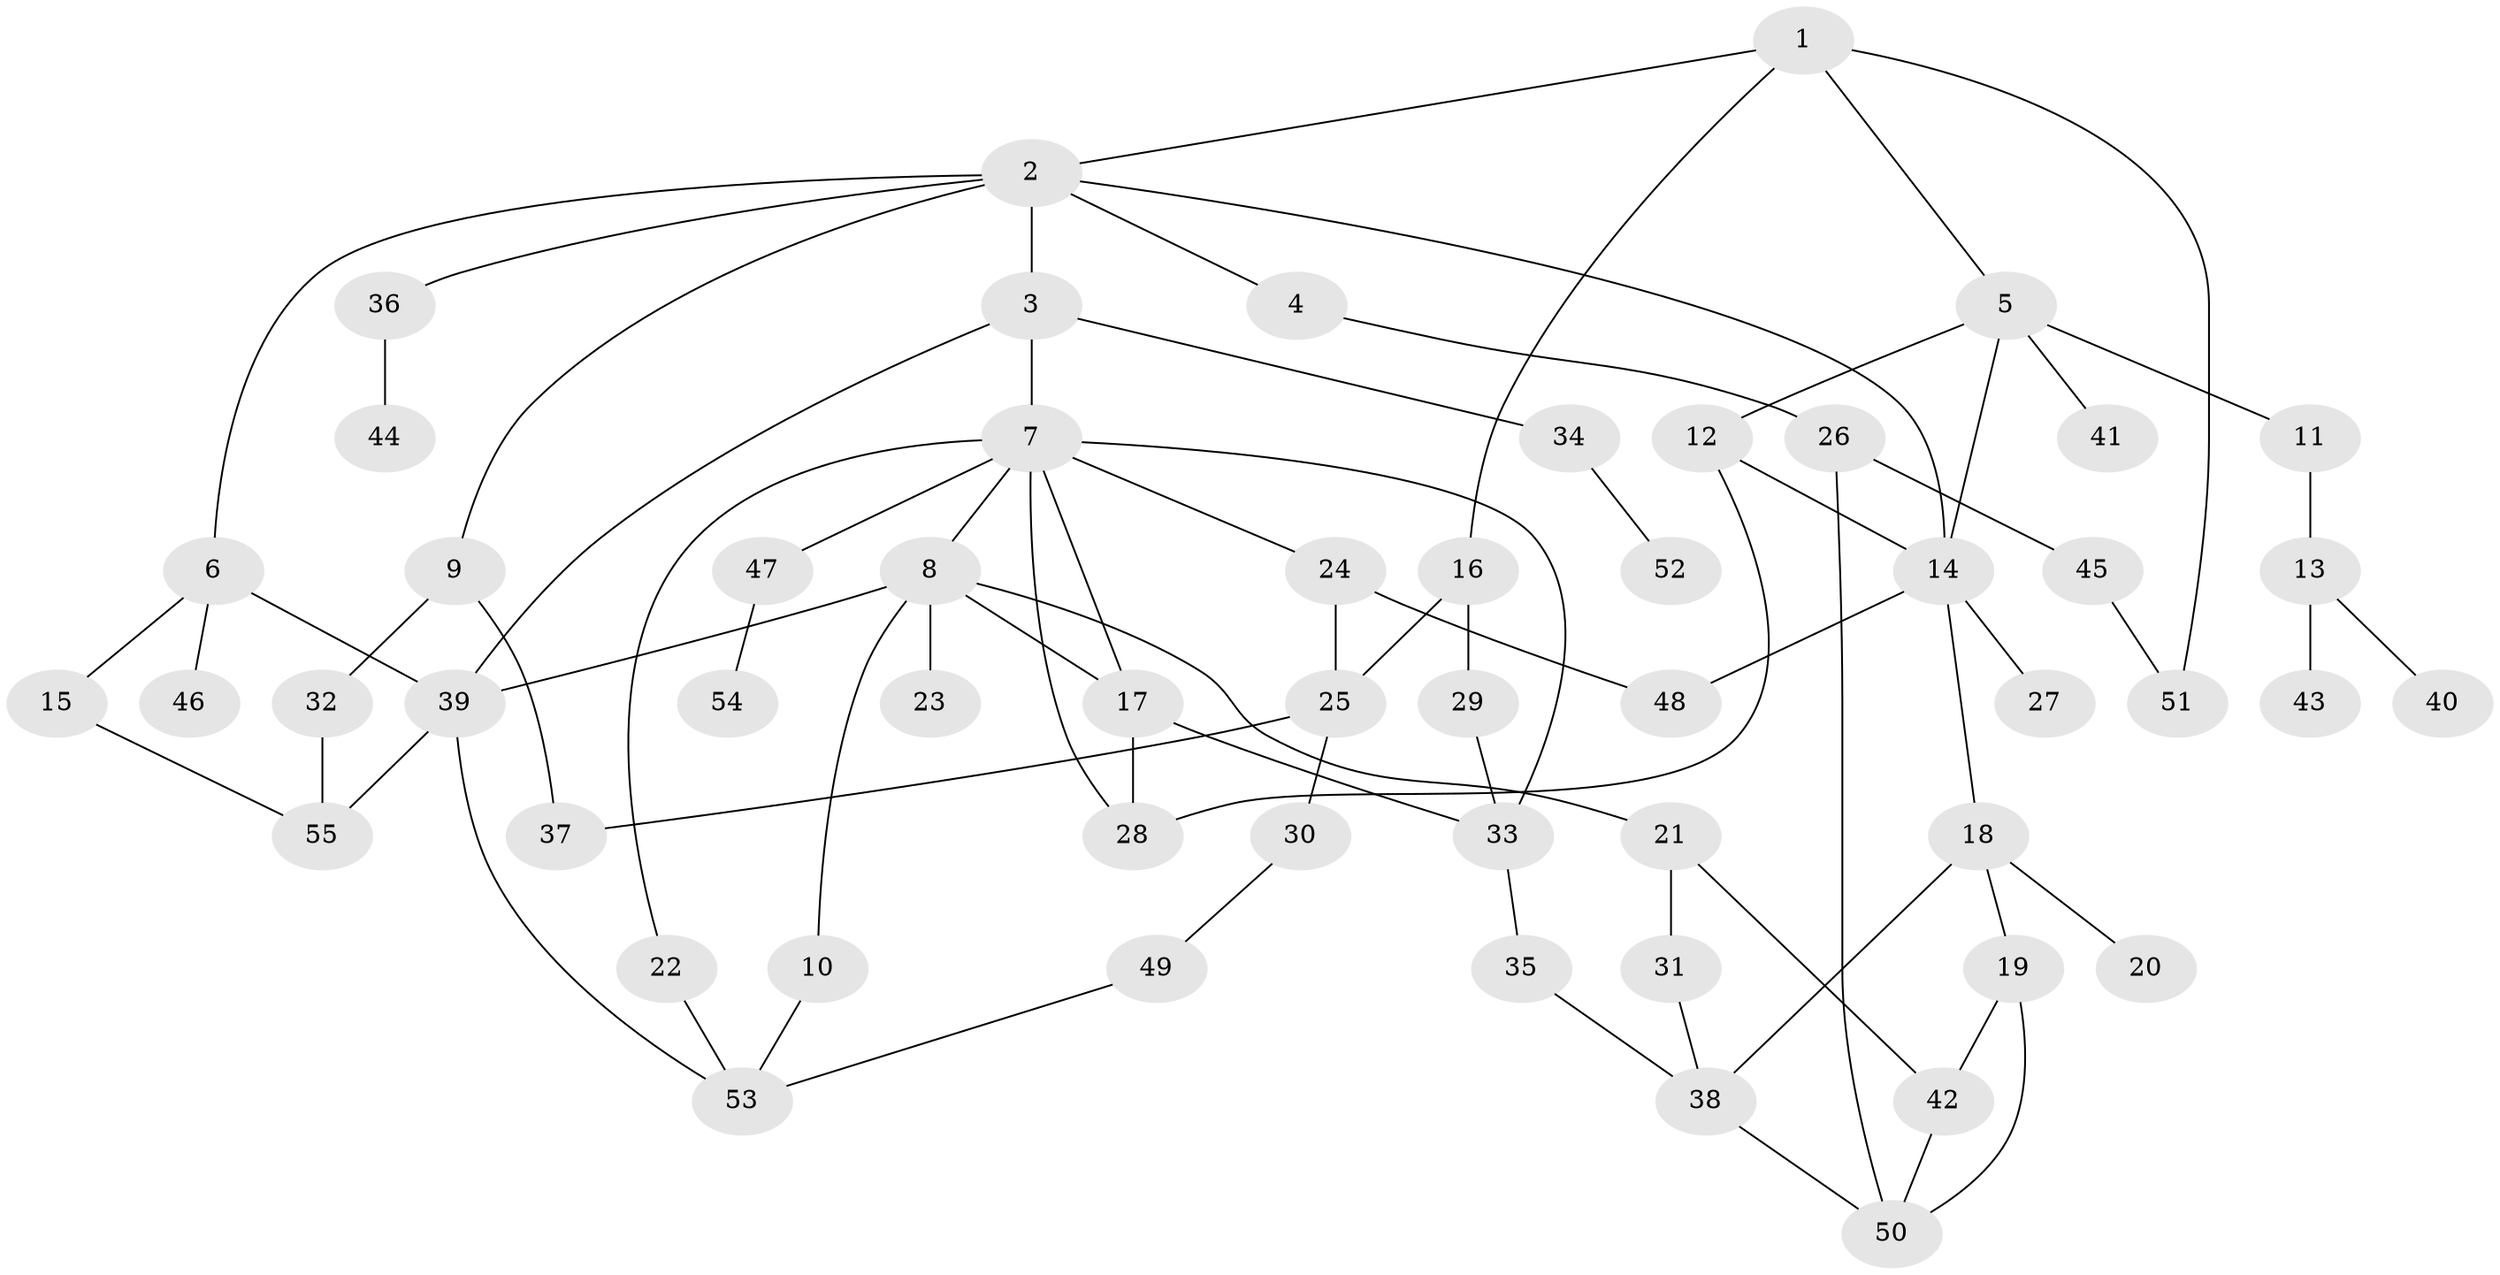 // Generated by graph-tools (version 1.1) at 2025/10/02/27/25 16:10:55]
// undirected, 55 vertices, 78 edges
graph export_dot {
graph [start="1"]
  node [color=gray90,style=filled];
  1;
  2;
  3;
  4;
  5;
  6;
  7;
  8;
  9;
  10;
  11;
  12;
  13;
  14;
  15;
  16;
  17;
  18;
  19;
  20;
  21;
  22;
  23;
  24;
  25;
  26;
  27;
  28;
  29;
  30;
  31;
  32;
  33;
  34;
  35;
  36;
  37;
  38;
  39;
  40;
  41;
  42;
  43;
  44;
  45;
  46;
  47;
  48;
  49;
  50;
  51;
  52;
  53;
  54;
  55;
  1 -- 2;
  1 -- 5;
  1 -- 16;
  1 -- 51;
  2 -- 3;
  2 -- 4;
  2 -- 6;
  2 -- 9;
  2 -- 36;
  2 -- 14;
  3 -- 7;
  3 -- 34;
  3 -- 39;
  4 -- 26;
  5 -- 11;
  5 -- 12;
  5 -- 41;
  5 -- 14;
  6 -- 15;
  6 -- 39;
  6 -- 46;
  7 -- 8;
  7 -- 17;
  7 -- 22;
  7 -- 24;
  7 -- 47;
  7 -- 33;
  7 -- 28;
  8 -- 10;
  8 -- 21;
  8 -- 23;
  8 -- 39;
  8 -- 17;
  9 -- 32;
  9 -- 37;
  10 -- 53;
  11 -- 13;
  12 -- 14;
  12 -- 28;
  13 -- 40;
  13 -- 43;
  14 -- 18;
  14 -- 27;
  14 -- 48;
  15 -- 55;
  16 -- 29;
  16 -- 25;
  17 -- 28;
  17 -- 33;
  18 -- 19;
  18 -- 20;
  18 -- 38;
  19 -- 42;
  19 -- 50;
  21 -- 31;
  21 -- 42;
  22 -- 53;
  24 -- 25;
  24 -- 48;
  25 -- 30;
  25 -- 37;
  26 -- 45;
  26 -- 50;
  29 -- 33;
  30 -- 49;
  31 -- 38;
  32 -- 55;
  33 -- 35;
  34 -- 52;
  35 -- 38;
  36 -- 44;
  38 -- 50;
  39 -- 55;
  39 -- 53;
  42 -- 50;
  45 -- 51;
  47 -- 54;
  49 -- 53;
}
